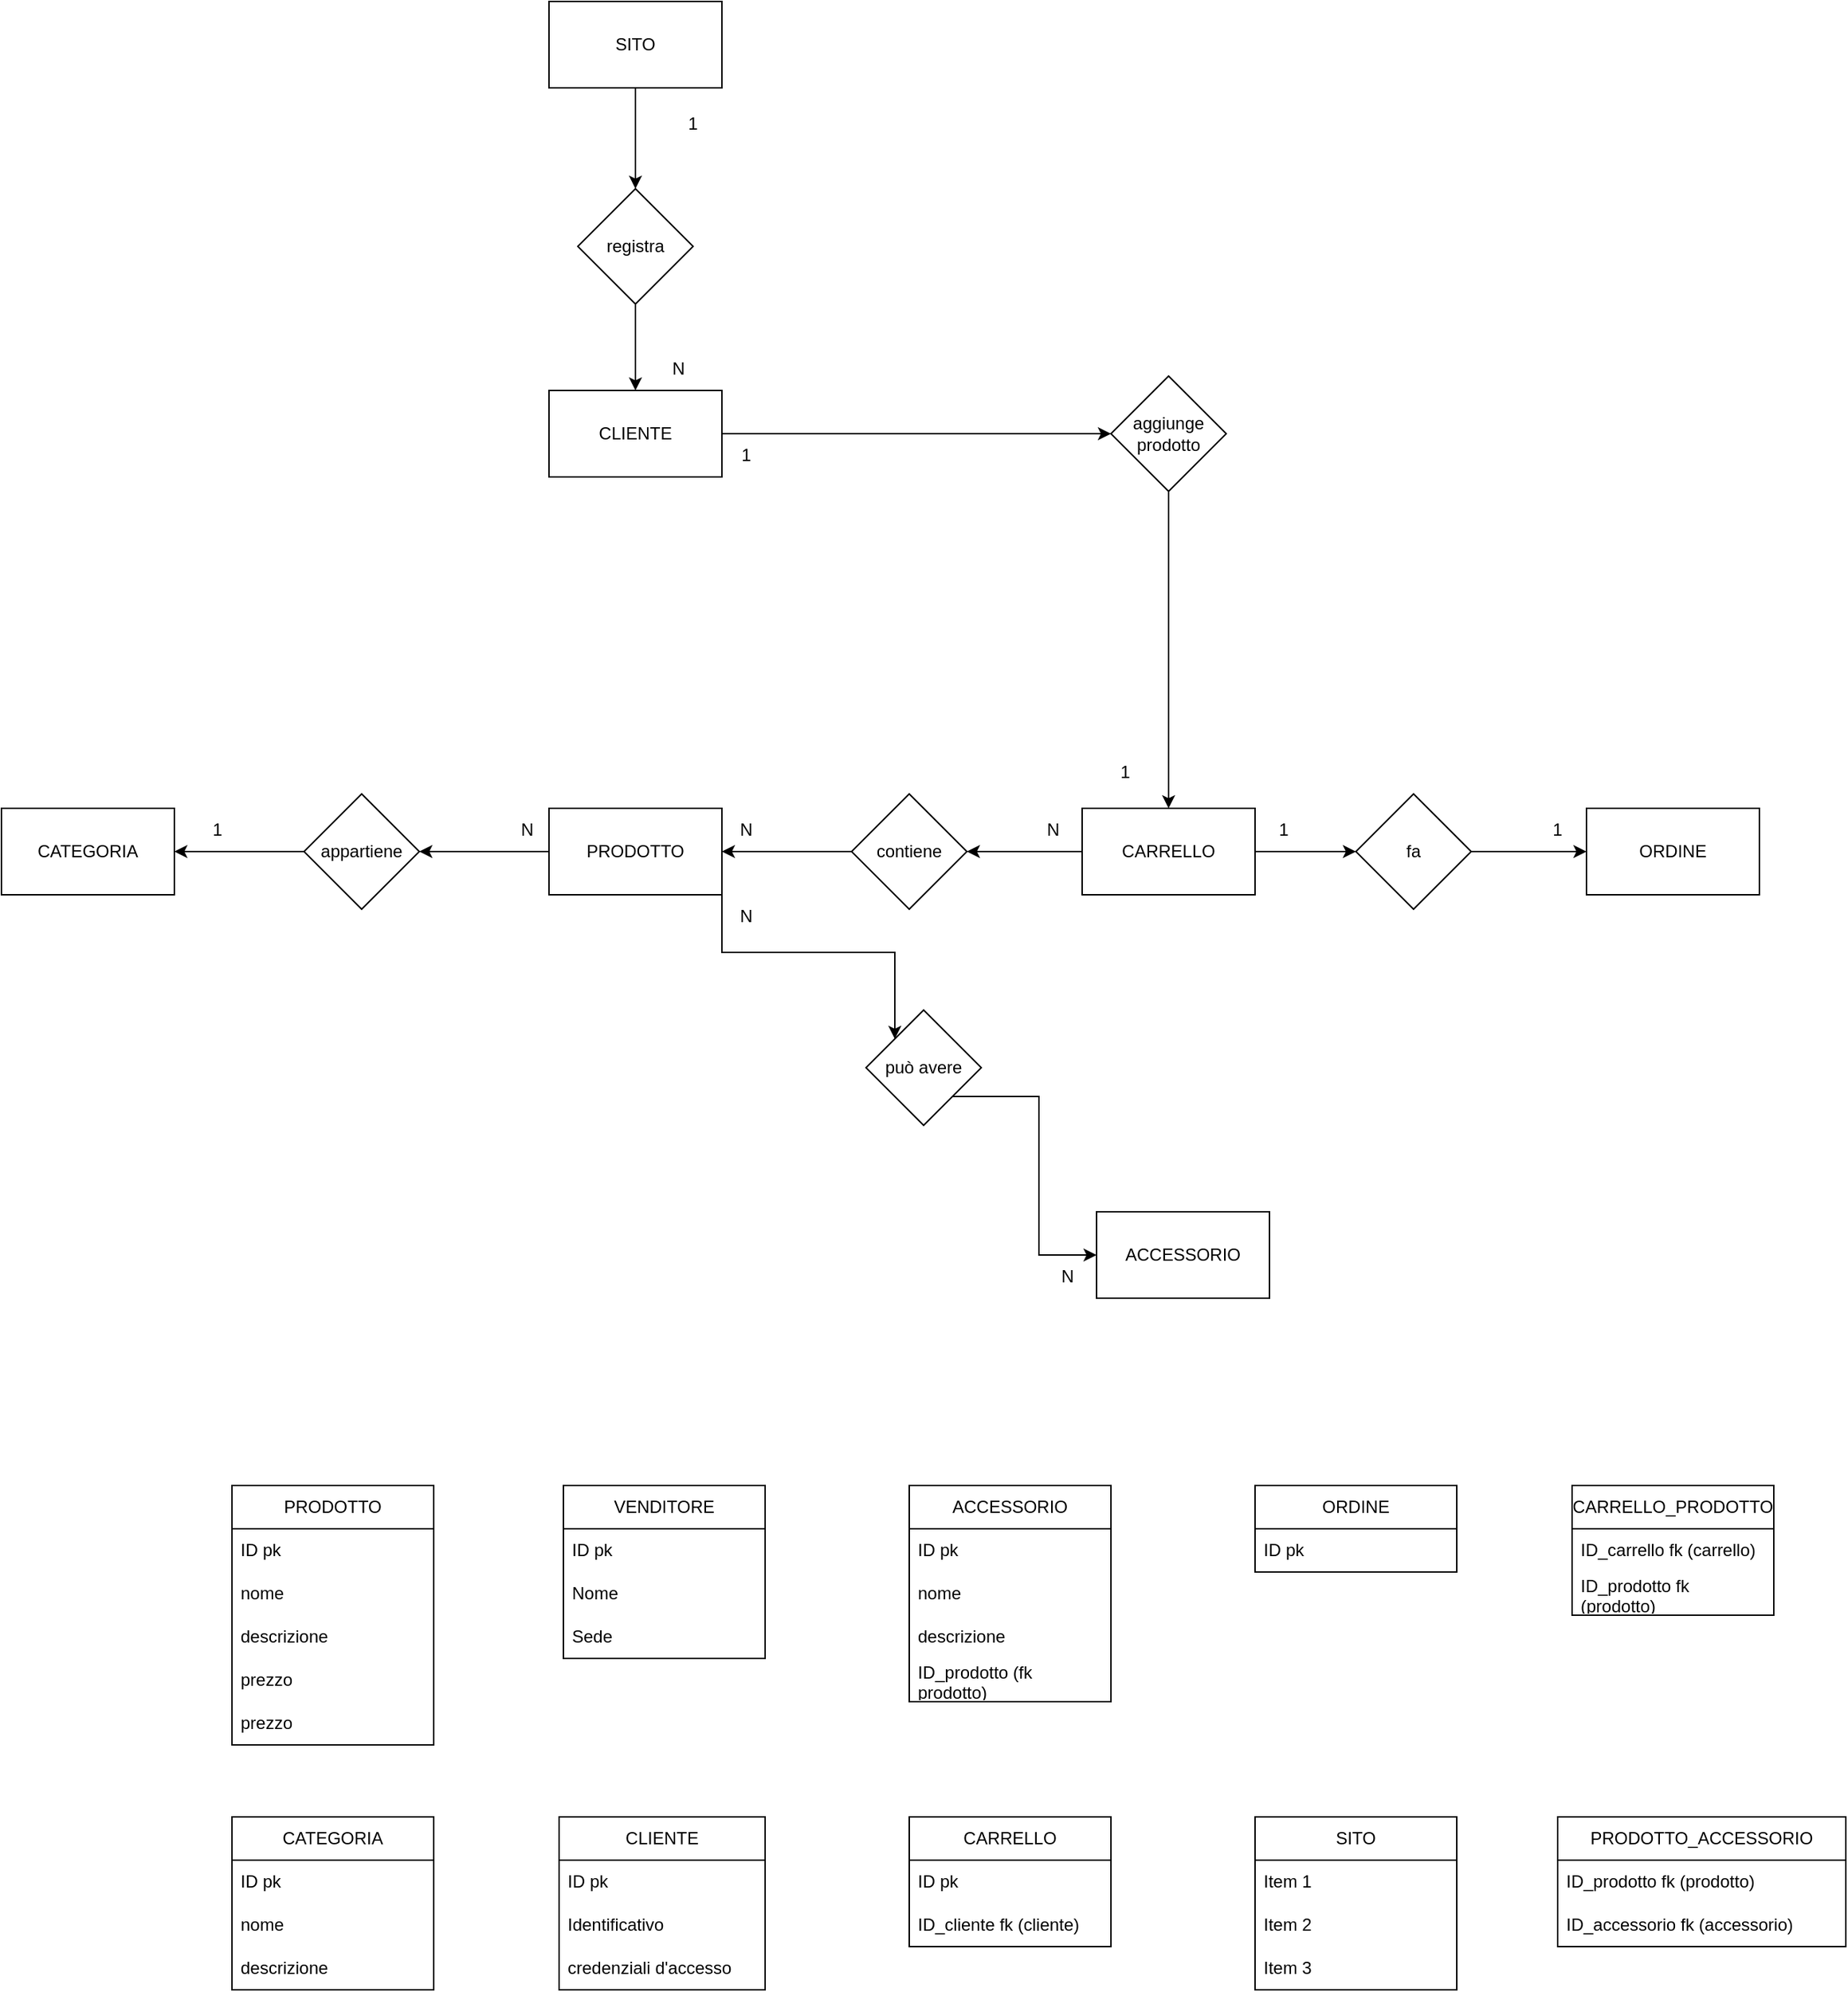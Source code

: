 <mxfile version="23.1.1" type="device">
  <diagram name="Pagina-1" id="pBm9H42-ddpTYdJQQOsH">
    <mxGraphModel dx="2418" dy="598" grid="1" gridSize="10" guides="1" tooltips="1" connect="1" arrows="1" fold="1" page="1" pageScale="1" pageWidth="827" pageHeight="1169" math="0" shadow="0">
      <root>
        <mxCell id="0" />
        <mxCell id="1" parent="0" />
        <mxCell id="oDHmfswPA0w8kdKEVBRo-32" value="" style="edgeStyle=orthogonalEdgeStyle;rounded=0;orthogonalLoop=1;jettySize=auto;html=1;" parent="1" source="oDHmfswPA0w8kdKEVBRo-19" target="oDHmfswPA0w8kdKEVBRo-31" edge="1">
          <mxGeometry relative="1" as="geometry" />
        </mxCell>
        <mxCell id="oDHmfswPA0w8kdKEVBRo-19" value="CLIENTE" style="rounded=0;whiteSpace=wrap;html=1;" parent="1" vertex="1">
          <mxGeometry x="-610" y="660" width="120" height="60" as="geometry" />
        </mxCell>
        <mxCell id="oDHmfswPA0w8kdKEVBRo-42" value="" style="edgeStyle=orthogonalEdgeStyle;rounded=0;orthogonalLoop=1;jettySize=auto;html=1;" parent="1" source="oDHmfswPA0w8kdKEVBRo-21" target="oDHmfswPA0w8kdKEVBRo-41" edge="1">
          <mxGeometry relative="1" as="geometry" />
        </mxCell>
        <mxCell id="oDHmfswPA0w8kdKEVBRo-45" style="edgeStyle=orthogonalEdgeStyle;rounded=0;orthogonalLoop=1;jettySize=auto;html=1;exitX=1;exitY=1;exitDx=0;exitDy=0;entryX=0;entryY=0;entryDx=0;entryDy=0;" parent="1" source="oDHmfswPA0w8kdKEVBRo-21" target="oDHmfswPA0w8kdKEVBRo-44" edge="1">
          <mxGeometry relative="1" as="geometry" />
        </mxCell>
        <mxCell id="oDHmfswPA0w8kdKEVBRo-21" value="PRODOTTO" style="rounded=0;whiteSpace=wrap;html=1;" parent="1" vertex="1">
          <mxGeometry x="-610" y="950" width="120" height="60" as="geometry" />
        </mxCell>
        <mxCell id="oDHmfswPA0w8kdKEVBRo-36" value="" style="edgeStyle=orthogonalEdgeStyle;rounded=0;orthogonalLoop=1;jettySize=auto;html=1;" parent="1" source="oDHmfswPA0w8kdKEVBRo-22" target="oDHmfswPA0w8kdKEVBRo-35" edge="1">
          <mxGeometry relative="1" as="geometry" />
        </mxCell>
        <mxCell id="oDHmfswPA0w8kdKEVBRo-51" style="edgeStyle=orthogonalEdgeStyle;rounded=0;orthogonalLoop=1;jettySize=auto;html=1;entryX=0;entryY=0.5;entryDx=0;entryDy=0;" parent="1" source="oDHmfswPA0w8kdKEVBRo-22" target="oDHmfswPA0w8kdKEVBRo-48" edge="1">
          <mxGeometry relative="1" as="geometry" />
        </mxCell>
        <mxCell id="oDHmfswPA0w8kdKEVBRo-22" value="CARRELLO" style="rounded=0;whiteSpace=wrap;html=1;" parent="1" vertex="1">
          <mxGeometry x="-240" y="950" width="120" height="60" as="geometry" />
        </mxCell>
        <mxCell id="oDHmfswPA0w8kdKEVBRo-24" value="ACCESSORIO" style="rounded=0;whiteSpace=wrap;html=1;" parent="1" vertex="1">
          <mxGeometry x="-230" y="1230" width="120" height="60" as="geometry" />
        </mxCell>
        <mxCell id="oDHmfswPA0w8kdKEVBRo-25" value="CATEGORIA" style="rounded=0;whiteSpace=wrap;html=1;" parent="1" vertex="1">
          <mxGeometry x="-990" y="950" width="120" height="60" as="geometry" />
        </mxCell>
        <mxCell id="oDHmfswPA0w8kdKEVBRo-29" value="" style="edgeStyle=orthogonalEdgeStyle;rounded=0;orthogonalLoop=1;jettySize=auto;html=1;" parent="1" source="oDHmfswPA0w8kdKEVBRo-27" target="oDHmfswPA0w8kdKEVBRo-28" edge="1">
          <mxGeometry relative="1" as="geometry" />
        </mxCell>
        <mxCell id="oDHmfswPA0w8kdKEVBRo-27" value="SITO" style="rounded=0;whiteSpace=wrap;html=1;" parent="1" vertex="1">
          <mxGeometry x="-610" y="390" width="120" height="60" as="geometry" />
        </mxCell>
        <mxCell id="oDHmfswPA0w8kdKEVBRo-30" value="" style="edgeStyle=orthogonalEdgeStyle;rounded=0;orthogonalLoop=1;jettySize=auto;html=1;" parent="1" source="oDHmfswPA0w8kdKEVBRo-28" target="oDHmfswPA0w8kdKEVBRo-19" edge="1">
          <mxGeometry relative="1" as="geometry" />
        </mxCell>
        <mxCell id="oDHmfswPA0w8kdKEVBRo-28" value="registra" style="rhombus;whiteSpace=wrap;html=1;" parent="1" vertex="1">
          <mxGeometry x="-590" y="520" width="80" height="80" as="geometry" />
        </mxCell>
        <mxCell id="oDHmfswPA0w8kdKEVBRo-115" style="edgeStyle=orthogonalEdgeStyle;rounded=0;orthogonalLoop=1;jettySize=auto;html=1;" parent="1" source="oDHmfswPA0w8kdKEVBRo-31" target="oDHmfswPA0w8kdKEVBRo-22" edge="1">
          <mxGeometry relative="1" as="geometry" />
        </mxCell>
        <mxCell id="oDHmfswPA0w8kdKEVBRo-31" value="aggiunge&lt;br&gt;prodotto" style="rhombus;whiteSpace=wrap;html=1;" parent="1" vertex="1">
          <mxGeometry x="-220" y="650" width="80" height="80" as="geometry" />
        </mxCell>
        <mxCell id="oDHmfswPA0w8kdKEVBRo-37" value="" style="edgeStyle=orthogonalEdgeStyle;rounded=0;orthogonalLoop=1;jettySize=auto;html=1;" parent="1" source="oDHmfswPA0w8kdKEVBRo-35" target="oDHmfswPA0w8kdKEVBRo-21" edge="1">
          <mxGeometry relative="1" as="geometry" />
        </mxCell>
        <mxCell id="oDHmfswPA0w8kdKEVBRo-35" value="contiene" style="rhombus;whiteSpace=wrap;html=1;" parent="1" vertex="1">
          <mxGeometry x="-400" y="940" width="80" height="80" as="geometry" />
        </mxCell>
        <mxCell id="oDHmfswPA0w8kdKEVBRo-43" value="" style="edgeStyle=orthogonalEdgeStyle;rounded=0;orthogonalLoop=1;jettySize=auto;html=1;" parent="1" source="oDHmfswPA0w8kdKEVBRo-41" target="oDHmfswPA0w8kdKEVBRo-25" edge="1">
          <mxGeometry relative="1" as="geometry" />
        </mxCell>
        <mxCell id="oDHmfswPA0w8kdKEVBRo-41" value="appartiene" style="rhombus;whiteSpace=wrap;html=1;" parent="1" vertex="1">
          <mxGeometry x="-780" y="940" width="80" height="80" as="geometry" />
        </mxCell>
        <mxCell id="oDHmfswPA0w8kdKEVBRo-46" style="edgeStyle=orthogonalEdgeStyle;rounded=0;orthogonalLoop=1;jettySize=auto;html=1;exitX=1;exitY=1;exitDx=0;exitDy=0;entryX=0;entryY=0.5;entryDx=0;entryDy=0;" parent="1" source="oDHmfswPA0w8kdKEVBRo-44" target="oDHmfswPA0w8kdKEVBRo-24" edge="1">
          <mxGeometry relative="1" as="geometry">
            <mxPoint x="-240" y="1260" as="targetPoint" />
          </mxGeometry>
        </mxCell>
        <mxCell id="oDHmfswPA0w8kdKEVBRo-44" value="può avere" style="rhombus;whiteSpace=wrap;html=1;" parent="1" vertex="1">
          <mxGeometry x="-390" y="1090" width="80" height="80" as="geometry" />
        </mxCell>
        <mxCell id="oDHmfswPA0w8kdKEVBRo-47" value="ORDINE" style="rounded=0;whiteSpace=wrap;html=1;" parent="1" vertex="1">
          <mxGeometry x="110" y="950" width="120" height="60" as="geometry" />
        </mxCell>
        <mxCell id="oDHmfswPA0w8kdKEVBRo-50" value="" style="edgeStyle=orthogonalEdgeStyle;rounded=0;orthogonalLoop=1;jettySize=auto;html=1;" parent="1" source="oDHmfswPA0w8kdKEVBRo-48" target="oDHmfswPA0w8kdKEVBRo-47" edge="1">
          <mxGeometry relative="1" as="geometry" />
        </mxCell>
        <mxCell id="oDHmfswPA0w8kdKEVBRo-48" value="fa" style="rhombus;whiteSpace=wrap;html=1;" parent="1" vertex="1">
          <mxGeometry x="-50" y="940" width="80" height="80" as="geometry" />
        </mxCell>
        <mxCell id="oDHmfswPA0w8kdKEVBRo-52" value="1" style="text;html=1;strokeColor=none;fillColor=none;align=center;verticalAlign=middle;whiteSpace=wrap;rounded=0;" parent="1" vertex="1">
          <mxGeometry x="-540" y="460" width="60" height="30" as="geometry" />
        </mxCell>
        <mxCell id="oDHmfswPA0w8kdKEVBRo-55" value="N" style="text;html=1;strokeColor=none;fillColor=none;align=center;verticalAlign=middle;whiteSpace=wrap;rounded=0;" parent="1" vertex="1">
          <mxGeometry x="-550" y="630" width="60" height="30" as="geometry" />
        </mxCell>
        <mxCell id="oDHmfswPA0w8kdKEVBRo-58" value="1" style="text;html=1;strokeColor=none;fillColor=none;align=center;verticalAlign=middle;whiteSpace=wrap;rounded=0;" parent="1" vertex="1">
          <mxGeometry x="-503" y="690" width="60" height="30" as="geometry" />
        </mxCell>
        <mxCell id="oDHmfswPA0w8kdKEVBRo-59" value="1" style="text;html=1;strokeColor=none;fillColor=none;align=center;verticalAlign=middle;whiteSpace=wrap;rounded=0;" parent="1" vertex="1">
          <mxGeometry x="-240" y="910" width="60" height="30" as="geometry" />
        </mxCell>
        <mxCell id="oDHmfswPA0w8kdKEVBRo-60" value="N" style="text;html=1;strokeColor=none;fillColor=none;align=center;verticalAlign=middle;whiteSpace=wrap;rounded=0;" parent="1" vertex="1">
          <mxGeometry x="-655" y="950" width="60" height="30" as="geometry" />
        </mxCell>
        <mxCell id="oDHmfswPA0w8kdKEVBRo-61" value="1" style="text;html=1;strokeColor=none;fillColor=none;align=center;verticalAlign=middle;whiteSpace=wrap;rounded=0;" parent="1" vertex="1">
          <mxGeometry x="-870" y="950" width="60" height="30" as="geometry" />
        </mxCell>
        <mxCell id="oDHmfswPA0w8kdKEVBRo-64" value="N" style="text;html=1;strokeColor=none;fillColor=none;align=center;verticalAlign=middle;whiteSpace=wrap;rounded=0;" parent="1" vertex="1">
          <mxGeometry x="-503" y="950" width="60" height="30" as="geometry" />
        </mxCell>
        <mxCell id="oDHmfswPA0w8kdKEVBRo-65" value="N" style="text;html=1;strokeColor=none;fillColor=none;align=center;verticalAlign=middle;whiteSpace=wrap;rounded=0;" parent="1" vertex="1">
          <mxGeometry x="-290" y="950" width="60" height="30" as="geometry" />
        </mxCell>
        <mxCell id="oDHmfswPA0w8kdKEVBRo-66" value="N" style="text;html=1;strokeColor=none;fillColor=none;align=center;verticalAlign=middle;whiteSpace=wrap;rounded=0;" parent="1" vertex="1">
          <mxGeometry x="-503" y="1010" width="60" height="30" as="geometry" />
        </mxCell>
        <mxCell id="oDHmfswPA0w8kdKEVBRo-67" value="N" style="text;html=1;strokeColor=none;fillColor=none;align=center;verticalAlign=middle;whiteSpace=wrap;rounded=0;" parent="1" vertex="1">
          <mxGeometry x="-280" y="1260" width="60" height="30" as="geometry" />
        </mxCell>
        <mxCell id="oDHmfswPA0w8kdKEVBRo-68" value="1" style="text;html=1;strokeColor=none;fillColor=none;align=center;verticalAlign=middle;whiteSpace=wrap;rounded=0;" parent="1" vertex="1">
          <mxGeometry x="-130" y="950" width="60" height="30" as="geometry" />
        </mxCell>
        <mxCell id="oDHmfswPA0w8kdKEVBRo-69" value="1" style="text;html=1;strokeColor=none;fillColor=none;align=center;verticalAlign=middle;whiteSpace=wrap;rounded=0;" parent="1" vertex="1">
          <mxGeometry x="60" y="950" width="60" height="30" as="geometry" />
        </mxCell>
        <mxCell id="oDHmfswPA0w8kdKEVBRo-70" value="PRODOTTO" style="swimlane;fontStyle=0;childLayout=stackLayout;horizontal=1;startSize=30;horizontalStack=0;resizeParent=1;resizeParentMax=0;resizeLast=0;collapsible=1;marginBottom=0;whiteSpace=wrap;html=1;" parent="1" vertex="1">
          <mxGeometry x="-830" y="1420" width="140" height="180" as="geometry" />
        </mxCell>
        <mxCell id="oDHmfswPA0w8kdKEVBRo-71" value="ID pk" style="text;strokeColor=none;fillColor=none;align=left;verticalAlign=middle;spacingLeft=4;spacingRight=4;overflow=hidden;points=[[0,0.5],[1,0.5]];portConstraint=eastwest;rotatable=0;whiteSpace=wrap;html=1;" parent="oDHmfswPA0w8kdKEVBRo-70" vertex="1">
          <mxGeometry y="30" width="140" height="30" as="geometry" />
        </mxCell>
        <mxCell id="oDHmfswPA0w8kdKEVBRo-72" value="nome" style="text;strokeColor=none;fillColor=none;align=left;verticalAlign=middle;spacingLeft=4;spacingRight=4;overflow=hidden;points=[[0,0.5],[1,0.5]];portConstraint=eastwest;rotatable=0;whiteSpace=wrap;html=1;" parent="oDHmfswPA0w8kdKEVBRo-70" vertex="1">
          <mxGeometry y="60" width="140" height="30" as="geometry" />
        </mxCell>
        <mxCell id="oDHmfswPA0w8kdKEVBRo-73" value="descrizione" style="text;strokeColor=none;fillColor=none;align=left;verticalAlign=middle;spacingLeft=4;spacingRight=4;overflow=hidden;points=[[0,0.5],[1,0.5]];portConstraint=eastwest;rotatable=0;whiteSpace=wrap;html=1;" parent="oDHmfswPA0w8kdKEVBRo-70" vertex="1">
          <mxGeometry y="90" width="140" height="30" as="geometry" />
        </mxCell>
        <mxCell id="oDHmfswPA0w8kdKEVBRo-108" value="prezzo" style="text;strokeColor=none;fillColor=none;align=left;verticalAlign=middle;spacingLeft=4;spacingRight=4;overflow=hidden;points=[[0,0.5],[1,0.5]];portConstraint=eastwest;rotatable=0;whiteSpace=wrap;html=1;" parent="oDHmfswPA0w8kdKEVBRo-70" vertex="1">
          <mxGeometry y="120" width="140" height="30" as="geometry" />
        </mxCell>
        <mxCell id="oDHmfswPA0w8kdKEVBRo-107" value="prezzo" style="text;strokeColor=none;fillColor=none;align=left;verticalAlign=middle;spacingLeft=4;spacingRight=4;overflow=hidden;points=[[0,0.5],[1,0.5]];portConstraint=eastwest;rotatable=0;whiteSpace=wrap;html=1;" parent="oDHmfswPA0w8kdKEVBRo-70" vertex="1">
          <mxGeometry y="150" width="140" height="30" as="geometry" />
        </mxCell>
        <mxCell id="oDHmfswPA0w8kdKEVBRo-74" value="VENDITORE" style="swimlane;fontStyle=0;childLayout=stackLayout;horizontal=1;startSize=30;horizontalStack=0;resizeParent=1;resizeParentMax=0;resizeLast=0;collapsible=1;marginBottom=0;whiteSpace=wrap;html=1;" parent="1" vertex="1">
          <mxGeometry x="-600" y="1420" width="140" height="120" as="geometry" />
        </mxCell>
        <mxCell id="oDHmfswPA0w8kdKEVBRo-75" value="ID pk" style="text;strokeColor=none;fillColor=none;align=left;verticalAlign=middle;spacingLeft=4;spacingRight=4;overflow=hidden;points=[[0,0.5],[1,0.5]];portConstraint=eastwest;rotatable=0;whiteSpace=wrap;html=1;" parent="oDHmfswPA0w8kdKEVBRo-74" vertex="1">
          <mxGeometry y="30" width="140" height="30" as="geometry" />
        </mxCell>
        <mxCell id="oDHmfswPA0w8kdKEVBRo-76" value="Nome" style="text;strokeColor=none;fillColor=none;align=left;verticalAlign=middle;spacingLeft=4;spacingRight=4;overflow=hidden;points=[[0,0.5],[1,0.5]];portConstraint=eastwest;rotatable=0;whiteSpace=wrap;html=1;" parent="oDHmfswPA0w8kdKEVBRo-74" vertex="1">
          <mxGeometry y="60" width="140" height="30" as="geometry" />
        </mxCell>
        <mxCell id="oDHmfswPA0w8kdKEVBRo-77" value="Sede" style="text;strokeColor=none;fillColor=none;align=left;verticalAlign=middle;spacingLeft=4;spacingRight=4;overflow=hidden;points=[[0,0.5],[1,0.5]];portConstraint=eastwest;rotatable=0;whiteSpace=wrap;html=1;" parent="oDHmfswPA0w8kdKEVBRo-74" vertex="1">
          <mxGeometry y="90" width="140" height="30" as="geometry" />
        </mxCell>
        <mxCell id="oDHmfswPA0w8kdKEVBRo-78" value="ACCESSORIO" style="swimlane;fontStyle=0;childLayout=stackLayout;horizontal=1;startSize=30;horizontalStack=0;resizeParent=1;resizeParentMax=0;resizeLast=0;collapsible=1;marginBottom=0;whiteSpace=wrap;html=1;" parent="1" vertex="1">
          <mxGeometry x="-360" y="1420" width="140" height="150" as="geometry" />
        </mxCell>
        <mxCell id="oDHmfswPA0w8kdKEVBRo-79" value="ID pk" style="text;strokeColor=none;fillColor=none;align=left;verticalAlign=middle;spacingLeft=4;spacingRight=4;overflow=hidden;points=[[0,0.5],[1,0.5]];portConstraint=eastwest;rotatable=0;whiteSpace=wrap;html=1;" parent="oDHmfswPA0w8kdKEVBRo-78" vertex="1">
          <mxGeometry y="30" width="140" height="30" as="geometry" />
        </mxCell>
        <mxCell id="oDHmfswPA0w8kdKEVBRo-80" value="nome" style="text;strokeColor=none;fillColor=none;align=left;verticalAlign=middle;spacingLeft=4;spacingRight=4;overflow=hidden;points=[[0,0.5],[1,0.5]];portConstraint=eastwest;rotatable=0;whiteSpace=wrap;html=1;" parent="oDHmfswPA0w8kdKEVBRo-78" vertex="1">
          <mxGeometry y="60" width="140" height="30" as="geometry" />
        </mxCell>
        <mxCell id="oDHmfswPA0w8kdKEVBRo-109" value="descrizione" style="text;strokeColor=none;fillColor=none;align=left;verticalAlign=middle;spacingLeft=4;spacingRight=4;overflow=hidden;points=[[0,0.5],[1,0.5]];portConstraint=eastwest;rotatable=0;whiteSpace=wrap;html=1;" parent="oDHmfswPA0w8kdKEVBRo-78" vertex="1">
          <mxGeometry y="90" width="140" height="30" as="geometry" />
        </mxCell>
        <mxCell id="oDHmfswPA0w8kdKEVBRo-81" value="ID_prodotto (fk prodotto)" style="text;strokeColor=none;fillColor=none;align=left;verticalAlign=middle;spacingLeft=4;spacingRight=4;overflow=hidden;points=[[0,0.5],[1,0.5]];portConstraint=eastwest;rotatable=0;whiteSpace=wrap;html=1;" parent="oDHmfswPA0w8kdKEVBRo-78" vertex="1">
          <mxGeometry y="120" width="140" height="30" as="geometry" />
        </mxCell>
        <mxCell id="oDHmfswPA0w8kdKEVBRo-82" value="CATEGORIA" style="swimlane;fontStyle=0;childLayout=stackLayout;horizontal=1;startSize=30;horizontalStack=0;resizeParent=1;resizeParentMax=0;resizeLast=0;collapsible=1;marginBottom=0;whiteSpace=wrap;html=1;" parent="1" vertex="1">
          <mxGeometry x="-830" y="1650" width="140" height="120" as="geometry" />
        </mxCell>
        <mxCell id="oDHmfswPA0w8kdKEVBRo-83" value="ID pk" style="text;strokeColor=none;fillColor=none;align=left;verticalAlign=middle;spacingLeft=4;spacingRight=4;overflow=hidden;points=[[0,0.5],[1,0.5]];portConstraint=eastwest;rotatable=0;whiteSpace=wrap;html=1;" parent="oDHmfswPA0w8kdKEVBRo-82" vertex="1">
          <mxGeometry y="30" width="140" height="30" as="geometry" />
        </mxCell>
        <mxCell id="oDHmfswPA0w8kdKEVBRo-84" value="nome" style="text;strokeColor=none;fillColor=none;align=left;verticalAlign=middle;spacingLeft=4;spacingRight=4;overflow=hidden;points=[[0,0.5],[1,0.5]];portConstraint=eastwest;rotatable=0;whiteSpace=wrap;html=1;" parent="oDHmfswPA0w8kdKEVBRo-82" vertex="1">
          <mxGeometry y="60" width="140" height="30" as="geometry" />
        </mxCell>
        <mxCell id="oDHmfswPA0w8kdKEVBRo-85" value="descrizione" style="text;strokeColor=none;fillColor=none;align=left;verticalAlign=middle;spacingLeft=4;spacingRight=4;overflow=hidden;points=[[0,0.5],[1,0.5]];portConstraint=eastwest;rotatable=0;whiteSpace=wrap;html=1;" parent="oDHmfswPA0w8kdKEVBRo-82" vertex="1">
          <mxGeometry y="90" width="140" height="30" as="geometry" />
        </mxCell>
        <mxCell id="oDHmfswPA0w8kdKEVBRo-86" value="CLIENTE" style="swimlane;fontStyle=0;childLayout=stackLayout;horizontal=1;startSize=30;horizontalStack=0;resizeParent=1;resizeParentMax=0;resizeLast=0;collapsible=1;marginBottom=0;whiteSpace=wrap;html=1;" parent="1" vertex="1">
          <mxGeometry x="-603" y="1650" width="143" height="120" as="geometry" />
        </mxCell>
        <mxCell id="oDHmfswPA0w8kdKEVBRo-87" value="ID pk" style="text;strokeColor=none;fillColor=none;align=left;verticalAlign=middle;spacingLeft=4;spacingRight=4;overflow=hidden;points=[[0,0.5],[1,0.5]];portConstraint=eastwest;rotatable=0;whiteSpace=wrap;html=1;" parent="oDHmfswPA0w8kdKEVBRo-86" vertex="1">
          <mxGeometry y="30" width="143" height="30" as="geometry" />
        </mxCell>
        <mxCell id="oDHmfswPA0w8kdKEVBRo-106" value="Identificativo" style="text;strokeColor=none;fillColor=none;align=left;verticalAlign=middle;spacingLeft=4;spacingRight=4;overflow=hidden;points=[[0,0.5],[1,0.5]];portConstraint=eastwest;rotatable=0;whiteSpace=wrap;html=1;" parent="oDHmfswPA0w8kdKEVBRo-86" vertex="1">
          <mxGeometry y="60" width="143" height="30" as="geometry" />
        </mxCell>
        <mxCell id="oDHmfswPA0w8kdKEVBRo-88" value="credenziali d&#39;accesso" style="text;strokeColor=none;fillColor=none;align=left;verticalAlign=middle;spacingLeft=4;spacingRight=4;overflow=hidden;points=[[0,0.5],[1,0.5]];portConstraint=eastwest;rotatable=0;whiteSpace=wrap;html=1;" parent="oDHmfswPA0w8kdKEVBRo-86" vertex="1">
          <mxGeometry y="90" width="143" height="30" as="geometry" />
        </mxCell>
        <mxCell id="oDHmfswPA0w8kdKEVBRo-90" value="CARRELLO" style="swimlane;fontStyle=0;childLayout=stackLayout;horizontal=1;startSize=30;horizontalStack=0;resizeParent=1;resizeParentMax=0;resizeLast=0;collapsible=1;marginBottom=0;whiteSpace=wrap;html=1;" parent="1" vertex="1">
          <mxGeometry x="-360" y="1650" width="140" height="90" as="geometry" />
        </mxCell>
        <mxCell id="oDHmfswPA0w8kdKEVBRo-91" value="ID pk" style="text;strokeColor=none;fillColor=none;align=left;verticalAlign=middle;spacingLeft=4;spacingRight=4;overflow=hidden;points=[[0,0.5],[1,0.5]];portConstraint=eastwest;rotatable=0;whiteSpace=wrap;html=1;" parent="oDHmfswPA0w8kdKEVBRo-90" vertex="1">
          <mxGeometry y="30" width="140" height="30" as="geometry" />
        </mxCell>
        <mxCell id="oDHmfswPA0w8kdKEVBRo-92" value="ID_cliente fk (cliente)" style="text;strokeColor=none;fillColor=none;align=left;verticalAlign=middle;spacingLeft=4;spacingRight=4;overflow=hidden;points=[[0,0.5],[1,0.5]];portConstraint=eastwest;rotatable=0;whiteSpace=wrap;html=1;" parent="oDHmfswPA0w8kdKEVBRo-90" vertex="1">
          <mxGeometry y="60" width="140" height="30" as="geometry" />
        </mxCell>
        <mxCell id="oDHmfswPA0w8kdKEVBRo-94" value="ORDINE" style="swimlane;fontStyle=0;childLayout=stackLayout;horizontal=1;startSize=30;horizontalStack=0;resizeParent=1;resizeParentMax=0;resizeLast=0;collapsible=1;marginBottom=0;whiteSpace=wrap;html=1;" parent="1" vertex="1">
          <mxGeometry x="-120" y="1420" width="140" height="60" as="geometry" />
        </mxCell>
        <mxCell id="oDHmfswPA0w8kdKEVBRo-95" value="ID pk" style="text;strokeColor=none;fillColor=none;align=left;verticalAlign=middle;spacingLeft=4;spacingRight=4;overflow=hidden;points=[[0,0.5],[1,0.5]];portConstraint=eastwest;rotatable=0;whiteSpace=wrap;html=1;" parent="oDHmfswPA0w8kdKEVBRo-94" vertex="1">
          <mxGeometry y="30" width="140" height="30" as="geometry" />
        </mxCell>
        <mxCell id="oDHmfswPA0w8kdKEVBRo-98" value="SITO" style="swimlane;fontStyle=0;childLayout=stackLayout;horizontal=1;startSize=30;horizontalStack=0;resizeParent=1;resizeParentMax=0;resizeLast=0;collapsible=1;marginBottom=0;whiteSpace=wrap;html=1;" parent="1" vertex="1">
          <mxGeometry x="-120" y="1650" width="140" height="120" as="geometry" />
        </mxCell>
        <mxCell id="oDHmfswPA0w8kdKEVBRo-99" value="Item 1" style="text;strokeColor=none;fillColor=none;align=left;verticalAlign=middle;spacingLeft=4;spacingRight=4;overflow=hidden;points=[[0,0.5],[1,0.5]];portConstraint=eastwest;rotatable=0;whiteSpace=wrap;html=1;" parent="oDHmfswPA0w8kdKEVBRo-98" vertex="1">
          <mxGeometry y="30" width="140" height="30" as="geometry" />
        </mxCell>
        <mxCell id="oDHmfswPA0w8kdKEVBRo-100" value="Item 2" style="text;strokeColor=none;fillColor=none;align=left;verticalAlign=middle;spacingLeft=4;spacingRight=4;overflow=hidden;points=[[0,0.5],[1,0.5]];portConstraint=eastwest;rotatable=0;whiteSpace=wrap;html=1;" parent="oDHmfswPA0w8kdKEVBRo-98" vertex="1">
          <mxGeometry y="60" width="140" height="30" as="geometry" />
        </mxCell>
        <mxCell id="oDHmfswPA0w8kdKEVBRo-101" value="Item 3" style="text;strokeColor=none;fillColor=none;align=left;verticalAlign=middle;spacingLeft=4;spacingRight=4;overflow=hidden;points=[[0,0.5],[1,0.5]];portConstraint=eastwest;rotatable=0;whiteSpace=wrap;html=1;" parent="oDHmfswPA0w8kdKEVBRo-98" vertex="1">
          <mxGeometry y="90" width="140" height="30" as="geometry" />
        </mxCell>
        <mxCell id="oDHmfswPA0w8kdKEVBRo-116" value="CARRELLO_PRODOTTO" style="swimlane;fontStyle=0;childLayout=stackLayout;horizontal=1;startSize=30;horizontalStack=0;resizeParent=1;resizeParentMax=0;resizeLast=0;collapsible=1;marginBottom=0;whiteSpace=wrap;html=1;" parent="1" vertex="1">
          <mxGeometry x="100" y="1420" width="140" height="90" as="geometry" />
        </mxCell>
        <mxCell id="oDHmfswPA0w8kdKEVBRo-117" value="ID_carrello fk (carrello)" style="text;strokeColor=none;fillColor=none;align=left;verticalAlign=middle;spacingLeft=4;spacingRight=4;overflow=hidden;points=[[0,0.5],[1,0.5]];portConstraint=eastwest;rotatable=0;whiteSpace=wrap;html=1;" parent="oDHmfswPA0w8kdKEVBRo-116" vertex="1">
          <mxGeometry y="30" width="140" height="30" as="geometry" />
        </mxCell>
        <mxCell id="oDHmfswPA0w8kdKEVBRo-118" value="ID_prodotto fk (prodotto)" style="text;strokeColor=none;fillColor=none;align=left;verticalAlign=middle;spacingLeft=4;spacingRight=4;overflow=hidden;points=[[0,0.5],[1,0.5]];portConstraint=eastwest;rotatable=0;whiteSpace=wrap;html=1;" parent="oDHmfswPA0w8kdKEVBRo-116" vertex="1">
          <mxGeometry y="60" width="140" height="30" as="geometry" />
        </mxCell>
        <mxCell id="oDHmfswPA0w8kdKEVBRo-120" value="PRODOTTO_ACCESSORIO" style="swimlane;fontStyle=0;childLayout=stackLayout;horizontal=1;startSize=30;horizontalStack=0;resizeParent=1;resizeParentMax=0;resizeLast=0;collapsible=1;marginBottom=0;whiteSpace=wrap;html=1;" parent="1" vertex="1">
          <mxGeometry x="90" y="1650" width="200" height="90" as="geometry" />
        </mxCell>
        <mxCell id="oDHmfswPA0w8kdKEVBRo-121" value="ID_prodotto fk (prodotto)" style="text;strokeColor=none;fillColor=none;align=left;verticalAlign=middle;spacingLeft=4;spacingRight=4;overflow=hidden;points=[[0,0.5],[1,0.5]];portConstraint=eastwest;rotatable=0;whiteSpace=wrap;html=1;" parent="oDHmfswPA0w8kdKEVBRo-120" vertex="1">
          <mxGeometry y="30" width="200" height="30" as="geometry" />
        </mxCell>
        <mxCell id="oDHmfswPA0w8kdKEVBRo-122" value="ID_accessorio fk (accessorio)" style="text;strokeColor=none;fillColor=none;align=left;verticalAlign=middle;spacingLeft=4;spacingRight=4;overflow=hidden;points=[[0,0.5],[1,0.5]];portConstraint=eastwest;rotatable=0;whiteSpace=wrap;html=1;" parent="oDHmfswPA0w8kdKEVBRo-120" vertex="1">
          <mxGeometry y="60" width="200" height="30" as="geometry" />
        </mxCell>
      </root>
    </mxGraphModel>
  </diagram>
</mxfile>
